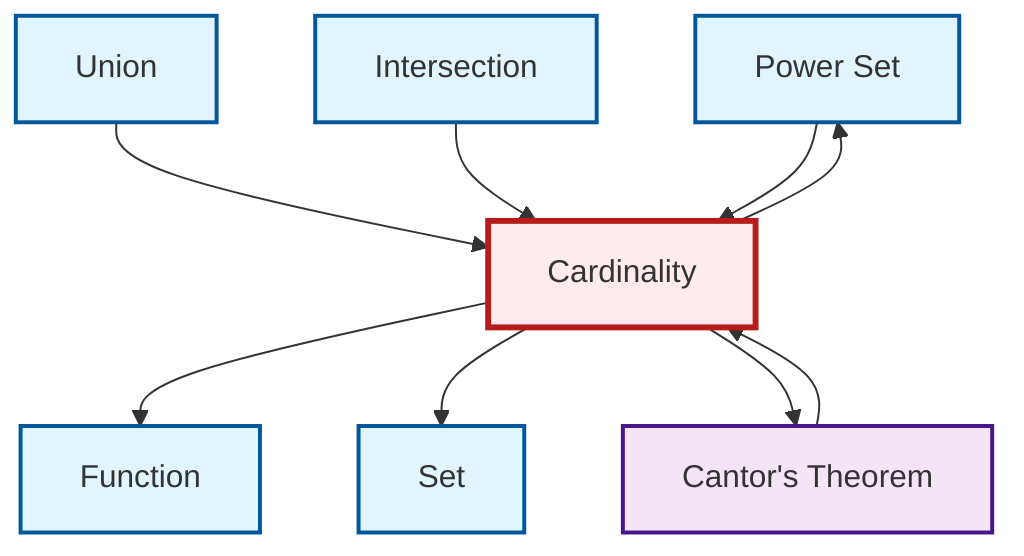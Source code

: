 graph TD
    classDef definition fill:#e1f5fe,stroke:#01579b,stroke-width:2px
    classDef theorem fill:#f3e5f5,stroke:#4a148c,stroke-width:2px
    classDef axiom fill:#fff3e0,stroke:#e65100,stroke-width:2px
    classDef example fill:#e8f5e9,stroke:#1b5e20,stroke-width:2px
    classDef current fill:#ffebee,stroke:#b71c1c,stroke-width:3px
    def-function["Function"]:::definition
    def-set["Set"]:::definition
    def-power-set["Power Set"]:::definition
    def-intersection["Intersection"]:::definition
    def-cardinality["Cardinality"]:::definition
    thm-cantor["Cantor's Theorem"]:::theorem
    def-union["Union"]:::definition
    def-cardinality --> def-function
    def-union --> def-cardinality
    def-intersection --> def-cardinality
    def-cardinality --> def-set
    def-cardinality --> def-power-set
    def-cardinality --> thm-cantor
    def-power-set --> def-cardinality
    thm-cantor --> def-cardinality
    class def-cardinality current